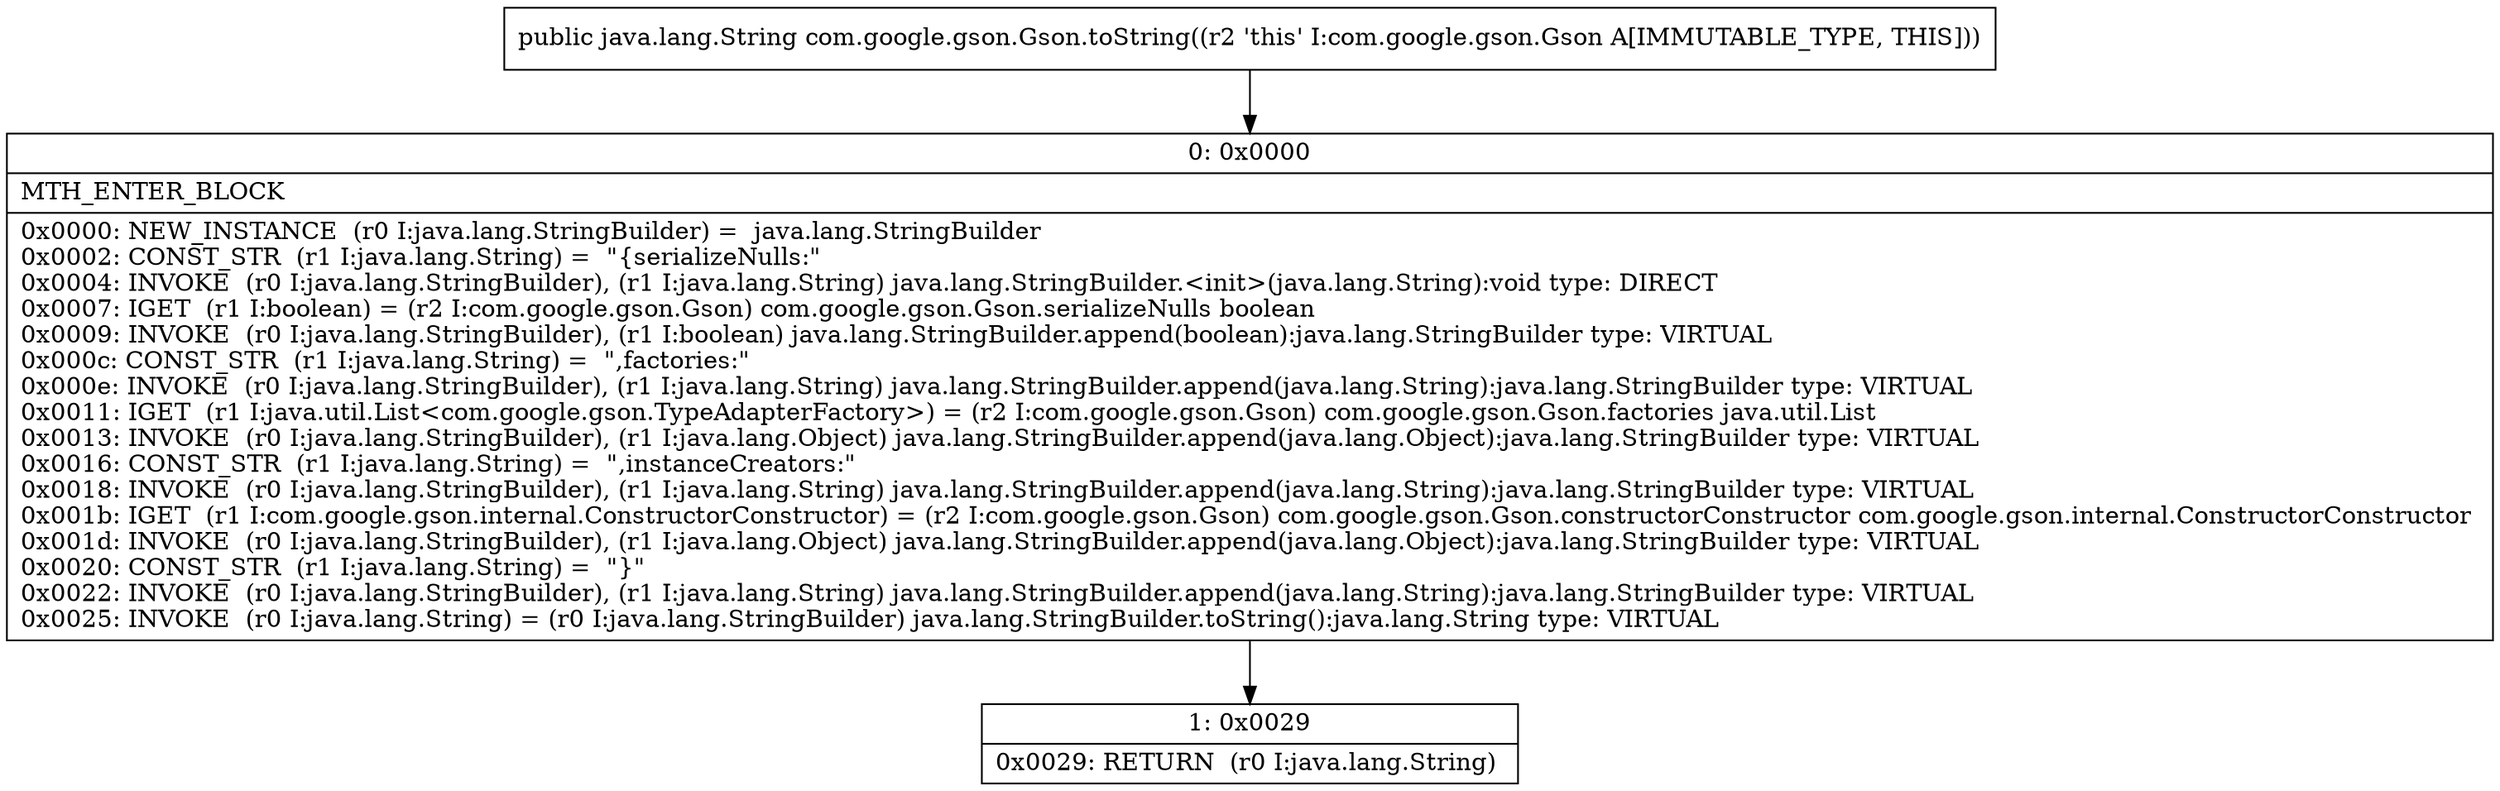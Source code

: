 digraph "CFG forcom.google.gson.Gson.toString()Ljava\/lang\/String;" {
Node_0 [shape=record,label="{0\:\ 0x0000|MTH_ENTER_BLOCK\l|0x0000: NEW_INSTANCE  (r0 I:java.lang.StringBuilder) =  java.lang.StringBuilder \l0x0002: CONST_STR  (r1 I:java.lang.String) =  \"\{serializeNulls:\" \l0x0004: INVOKE  (r0 I:java.lang.StringBuilder), (r1 I:java.lang.String) java.lang.StringBuilder.\<init\>(java.lang.String):void type: DIRECT \l0x0007: IGET  (r1 I:boolean) = (r2 I:com.google.gson.Gson) com.google.gson.Gson.serializeNulls boolean \l0x0009: INVOKE  (r0 I:java.lang.StringBuilder), (r1 I:boolean) java.lang.StringBuilder.append(boolean):java.lang.StringBuilder type: VIRTUAL \l0x000c: CONST_STR  (r1 I:java.lang.String) =  \",factories:\" \l0x000e: INVOKE  (r0 I:java.lang.StringBuilder), (r1 I:java.lang.String) java.lang.StringBuilder.append(java.lang.String):java.lang.StringBuilder type: VIRTUAL \l0x0011: IGET  (r1 I:java.util.List\<com.google.gson.TypeAdapterFactory\>) = (r2 I:com.google.gson.Gson) com.google.gson.Gson.factories java.util.List \l0x0013: INVOKE  (r0 I:java.lang.StringBuilder), (r1 I:java.lang.Object) java.lang.StringBuilder.append(java.lang.Object):java.lang.StringBuilder type: VIRTUAL \l0x0016: CONST_STR  (r1 I:java.lang.String) =  \",instanceCreators:\" \l0x0018: INVOKE  (r0 I:java.lang.StringBuilder), (r1 I:java.lang.String) java.lang.StringBuilder.append(java.lang.String):java.lang.StringBuilder type: VIRTUAL \l0x001b: IGET  (r1 I:com.google.gson.internal.ConstructorConstructor) = (r2 I:com.google.gson.Gson) com.google.gson.Gson.constructorConstructor com.google.gson.internal.ConstructorConstructor \l0x001d: INVOKE  (r0 I:java.lang.StringBuilder), (r1 I:java.lang.Object) java.lang.StringBuilder.append(java.lang.Object):java.lang.StringBuilder type: VIRTUAL \l0x0020: CONST_STR  (r1 I:java.lang.String) =  \"\}\" \l0x0022: INVOKE  (r0 I:java.lang.StringBuilder), (r1 I:java.lang.String) java.lang.StringBuilder.append(java.lang.String):java.lang.StringBuilder type: VIRTUAL \l0x0025: INVOKE  (r0 I:java.lang.String) = (r0 I:java.lang.StringBuilder) java.lang.StringBuilder.toString():java.lang.String type: VIRTUAL \l}"];
Node_1 [shape=record,label="{1\:\ 0x0029|0x0029: RETURN  (r0 I:java.lang.String) \l}"];
MethodNode[shape=record,label="{public java.lang.String com.google.gson.Gson.toString((r2 'this' I:com.google.gson.Gson A[IMMUTABLE_TYPE, THIS])) }"];
MethodNode -> Node_0;
Node_0 -> Node_1;
}

